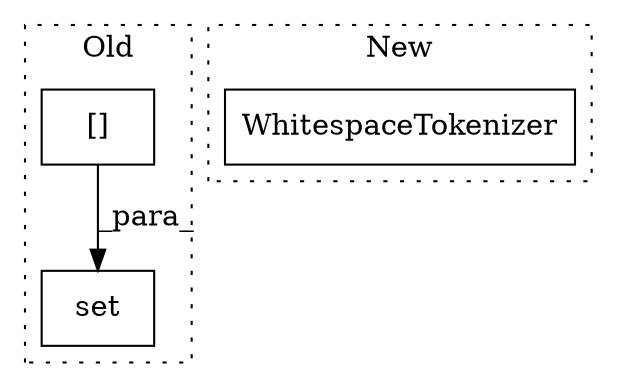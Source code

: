 digraph G {
subgraph cluster0 {
1 [label="set" a="32" s="1163,1202" l="4,1" shape="box"];
3 [label="[]" a="2" s="1167,1194" l="13,1" shape="box"];
label = "Old";
style="dotted";
}
subgraph cluster1 {
2 [label="WhitespaceTokenizer" a="32" s="1071" l="21" shape="box"];
label = "New";
style="dotted";
}
3 -> 1 [label="_para_"];
}